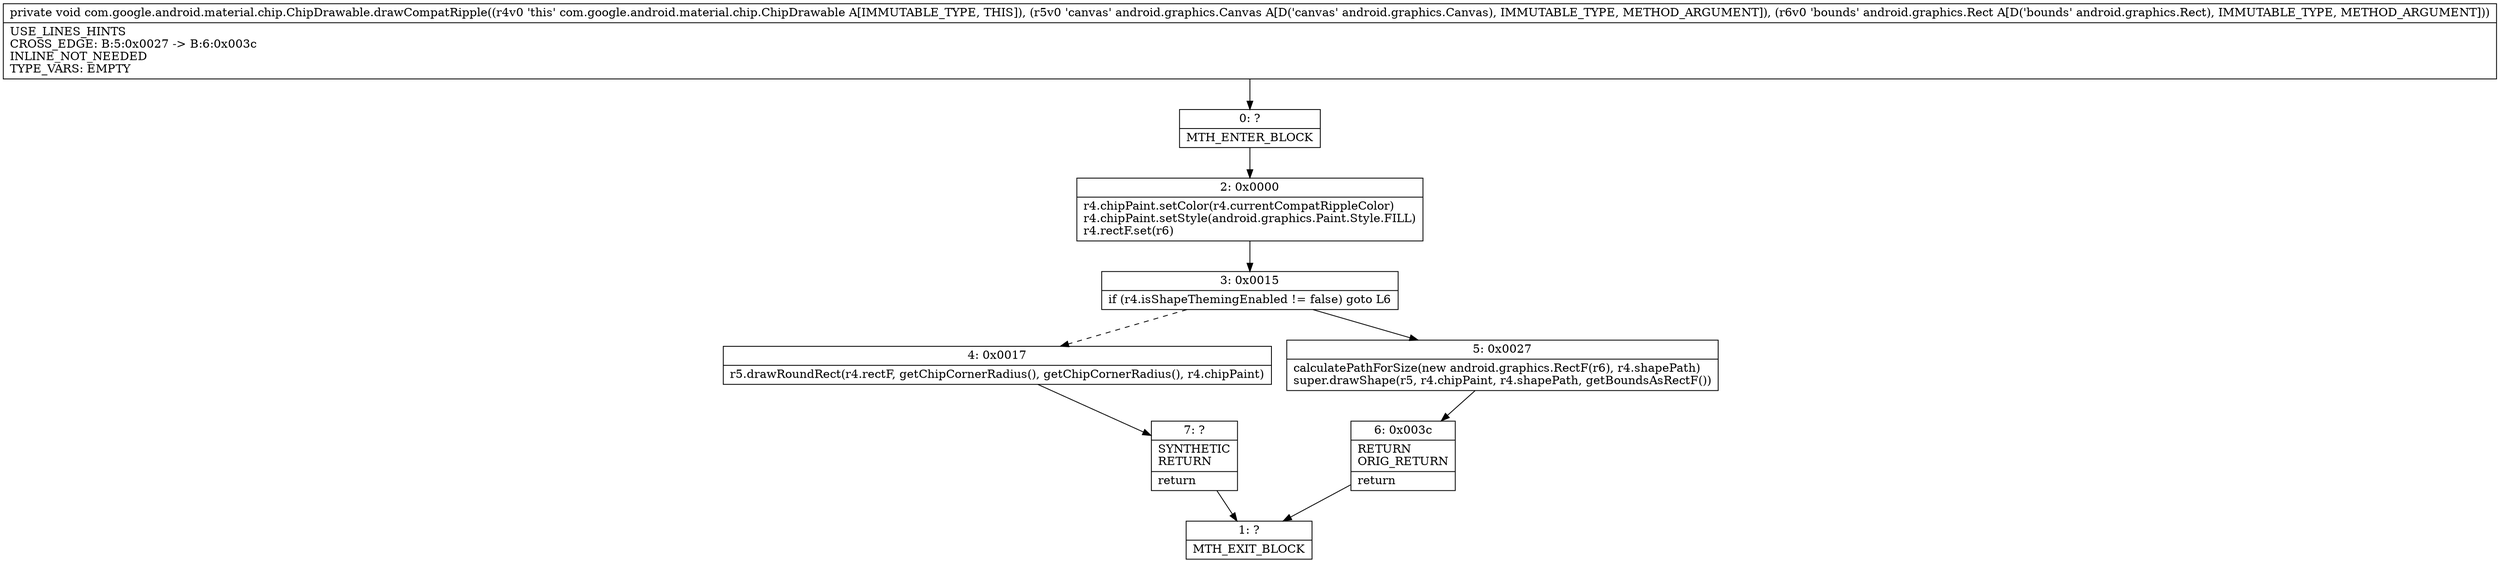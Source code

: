 digraph "CFG forcom.google.android.material.chip.ChipDrawable.drawCompatRipple(Landroid\/graphics\/Canvas;Landroid\/graphics\/Rect;)V" {
Node_0 [shape=record,label="{0\:\ ?|MTH_ENTER_BLOCK\l}"];
Node_2 [shape=record,label="{2\:\ 0x0000|r4.chipPaint.setColor(r4.currentCompatRippleColor)\lr4.chipPaint.setStyle(android.graphics.Paint.Style.FILL)\lr4.rectF.set(r6)\l}"];
Node_3 [shape=record,label="{3\:\ 0x0015|if (r4.isShapeThemingEnabled != false) goto L6\l}"];
Node_4 [shape=record,label="{4\:\ 0x0017|r5.drawRoundRect(r4.rectF, getChipCornerRadius(), getChipCornerRadius(), r4.chipPaint)\l}"];
Node_7 [shape=record,label="{7\:\ ?|SYNTHETIC\lRETURN\l|return\l}"];
Node_1 [shape=record,label="{1\:\ ?|MTH_EXIT_BLOCK\l}"];
Node_5 [shape=record,label="{5\:\ 0x0027|calculatePathForSize(new android.graphics.RectF(r6), r4.shapePath)\lsuper.drawShape(r5, r4.chipPaint, r4.shapePath, getBoundsAsRectF())\l}"];
Node_6 [shape=record,label="{6\:\ 0x003c|RETURN\lORIG_RETURN\l|return\l}"];
MethodNode[shape=record,label="{private void com.google.android.material.chip.ChipDrawable.drawCompatRipple((r4v0 'this' com.google.android.material.chip.ChipDrawable A[IMMUTABLE_TYPE, THIS]), (r5v0 'canvas' android.graphics.Canvas A[D('canvas' android.graphics.Canvas), IMMUTABLE_TYPE, METHOD_ARGUMENT]), (r6v0 'bounds' android.graphics.Rect A[D('bounds' android.graphics.Rect), IMMUTABLE_TYPE, METHOD_ARGUMENT]))  | USE_LINES_HINTS\lCROSS_EDGE: B:5:0x0027 \-\> B:6:0x003c\lINLINE_NOT_NEEDED\lTYPE_VARS: EMPTY\l}"];
MethodNode -> Node_0;Node_0 -> Node_2;
Node_2 -> Node_3;
Node_3 -> Node_4[style=dashed];
Node_3 -> Node_5;
Node_4 -> Node_7;
Node_7 -> Node_1;
Node_5 -> Node_6;
Node_6 -> Node_1;
}

